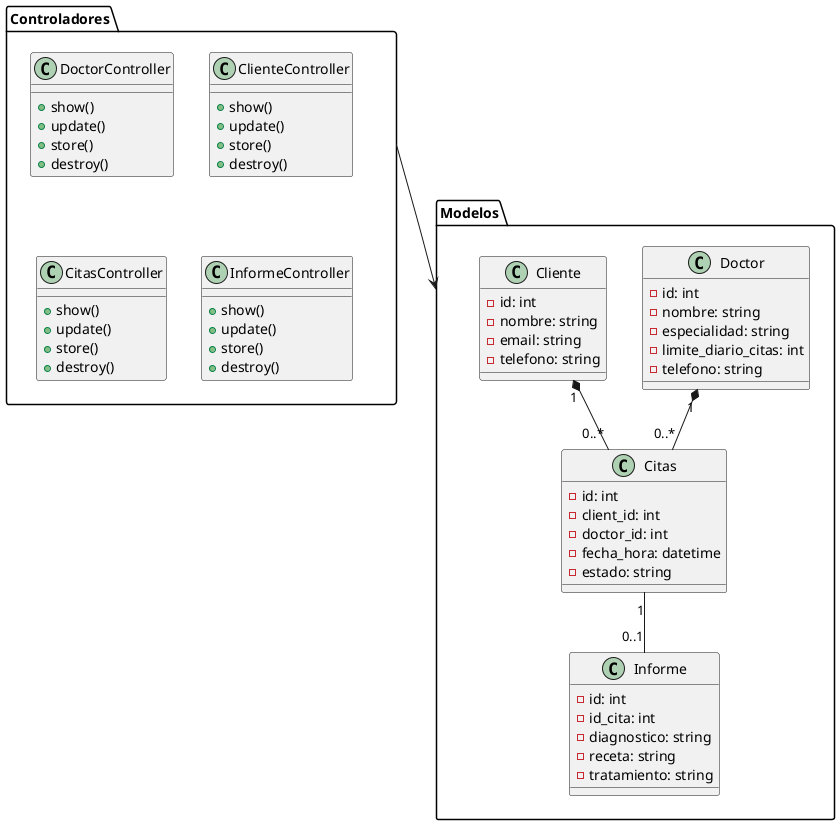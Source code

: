 @startuml

package "Controladores" {
    class DoctorController {
        + show()
        + update()
        + store()
        + destroy()
    }

    class ClienteController {
        + show()
        + update()
        + store()
        + destroy()
    }

    class CitasController {
        + show()
        + update()
        + store()
        + destroy()
    }

    class InformeController {
        + show()
        + update()
        + store()
        + destroy()
    }
}

package "Modelos" {
    class Doctor {
        - id: int
        - nombre: string
        - especialidad: string
        - limite_diario_citas: int
        - telefono: string
    }

    class Cliente {
        - id: int
        - nombre: string
        - email: string
        - telefono: string
    }

    class Citas {
        - id: int
        - client_id: int
        - doctor_id: int
        - fecha_hora: datetime
        - estado: string
    }

    class Informe {
        - id: int
        - id_cita: int
        - diagnostico: string
        - receta: string
        - tratamiento: string
    }
}

Doctor "1" *-- "0..*" Citas
Cliente "1" *-- "0..*" Citas
Citas "1" -- "0..1" Informe
Controladores --> Modelos

@enduml